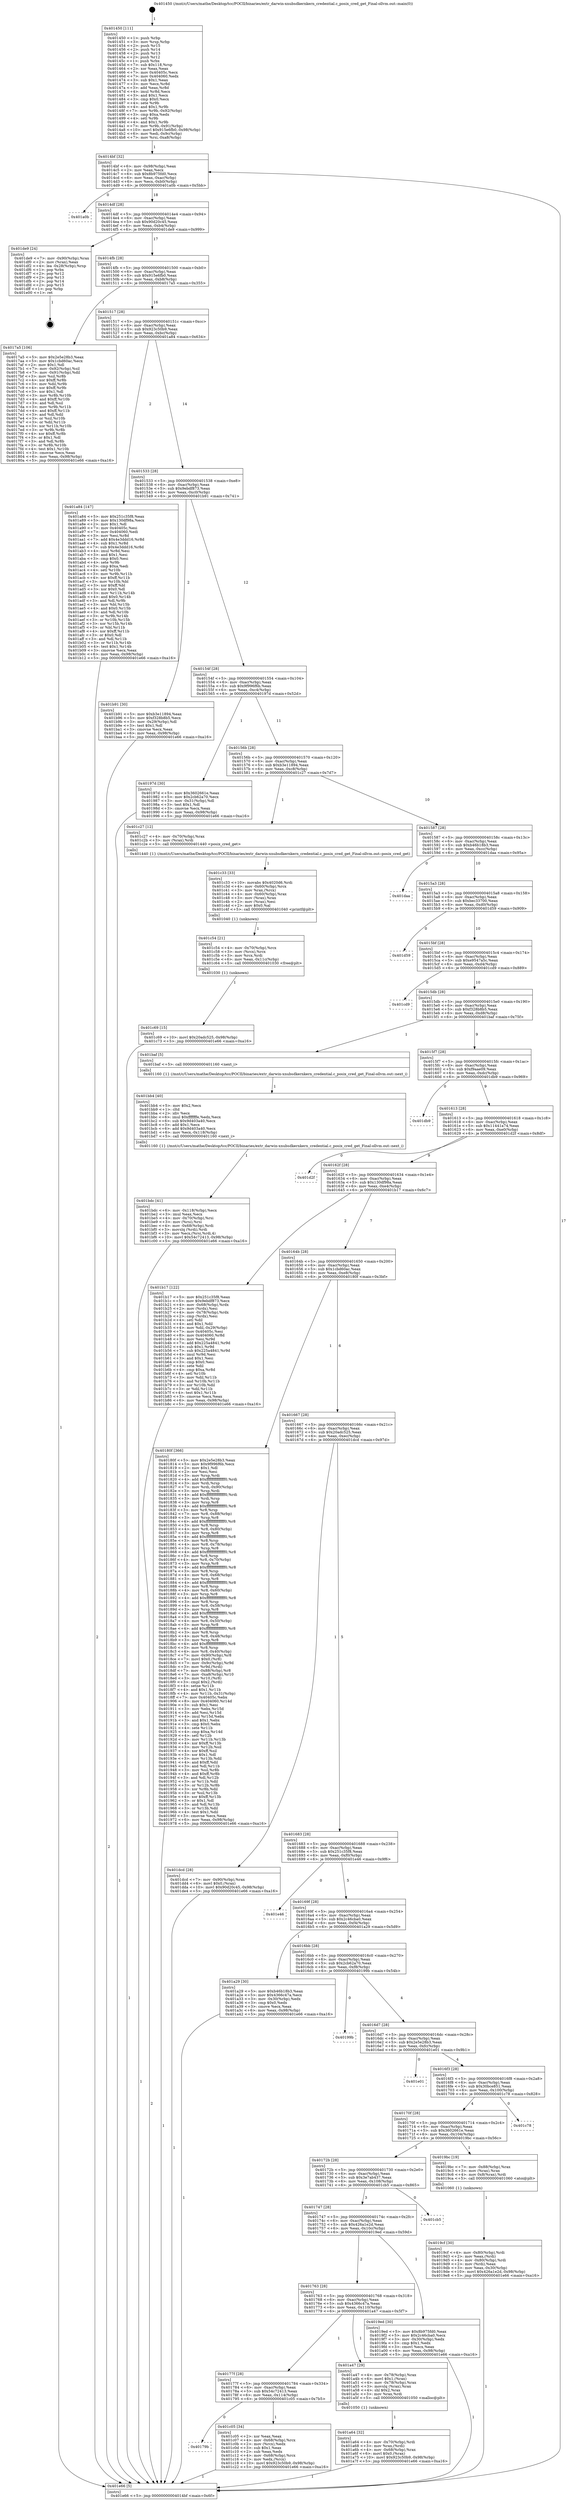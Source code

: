 digraph "0x401450" {
  label = "0x401450 (/mnt/c/Users/mathe/Desktop/tcc/POCII/binaries/extr_darwin-xnubsdkernkern_credential.c_posix_cred_get_Final-ollvm.out::main(0))"
  labelloc = "t"
  node[shape=record]

  Entry [label="",width=0.3,height=0.3,shape=circle,fillcolor=black,style=filled]
  "0x4014bf" [label="{
     0x4014bf [32]\l
     | [instrs]\l
     &nbsp;&nbsp;0x4014bf \<+6\>: mov -0x98(%rbp),%eax\l
     &nbsp;&nbsp;0x4014c5 \<+2\>: mov %eax,%ecx\l
     &nbsp;&nbsp;0x4014c7 \<+6\>: sub $0x8b975fd0,%ecx\l
     &nbsp;&nbsp;0x4014cd \<+6\>: mov %eax,-0xac(%rbp)\l
     &nbsp;&nbsp;0x4014d3 \<+6\>: mov %ecx,-0xb0(%rbp)\l
     &nbsp;&nbsp;0x4014d9 \<+6\>: je 0000000000401a0b \<main+0x5bb\>\l
  }"]
  "0x401a0b" [label="{
     0x401a0b\l
  }", style=dashed]
  "0x4014df" [label="{
     0x4014df [28]\l
     | [instrs]\l
     &nbsp;&nbsp;0x4014df \<+5\>: jmp 00000000004014e4 \<main+0x94\>\l
     &nbsp;&nbsp;0x4014e4 \<+6\>: mov -0xac(%rbp),%eax\l
     &nbsp;&nbsp;0x4014ea \<+5\>: sub $0x90d20c45,%eax\l
     &nbsp;&nbsp;0x4014ef \<+6\>: mov %eax,-0xb4(%rbp)\l
     &nbsp;&nbsp;0x4014f5 \<+6\>: je 0000000000401de9 \<main+0x999\>\l
  }"]
  Exit [label="",width=0.3,height=0.3,shape=circle,fillcolor=black,style=filled,peripheries=2]
  "0x401de9" [label="{
     0x401de9 [24]\l
     | [instrs]\l
     &nbsp;&nbsp;0x401de9 \<+7\>: mov -0x90(%rbp),%rax\l
     &nbsp;&nbsp;0x401df0 \<+2\>: mov (%rax),%eax\l
     &nbsp;&nbsp;0x401df2 \<+4\>: lea -0x28(%rbp),%rsp\l
     &nbsp;&nbsp;0x401df6 \<+1\>: pop %rbx\l
     &nbsp;&nbsp;0x401df7 \<+2\>: pop %r12\l
     &nbsp;&nbsp;0x401df9 \<+2\>: pop %r13\l
     &nbsp;&nbsp;0x401dfb \<+2\>: pop %r14\l
     &nbsp;&nbsp;0x401dfd \<+2\>: pop %r15\l
     &nbsp;&nbsp;0x401dff \<+1\>: pop %rbp\l
     &nbsp;&nbsp;0x401e00 \<+1\>: ret\l
  }"]
  "0x4014fb" [label="{
     0x4014fb [28]\l
     | [instrs]\l
     &nbsp;&nbsp;0x4014fb \<+5\>: jmp 0000000000401500 \<main+0xb0\>\l
     &nbsp;&nbsp;0x401500 \<+6\>: mov -0xac(%rbp),%eax\l
     &nbsp;&nbsp;0x401506 \<+5\>: sub $0x915e6fb0,%eax\l
     &nbsp;&nbsp;0x40150b \<+6\>: mov %eax,-0xb8(%rbp)\l
     &nbsp;&nbsp;0x401511 \<+6\>: je 00000000004017a5 \<main+0x355\>\l
  }"]
  "0x401c69" [label="{
     0x401c69 [15]\l
     | [instrs]\l
     &nbsp;&nbsp;0x401c69 \<+10\>: movl $0x20adc525,-0x98(%rbp)\l
     &nbsp;&nbsp;0x401c73 \<+5\>: jmp 0000000000401e66 \<main+0xa16\>\l
  }"]
  "0x4017a5" [label="{
     0x4017a5 [106]\l
     | [instrs]\l
     &nbsp;&nbsp;0x4017a5 \<+5\>: mov $0x2e5e28b3,%eax\l
     &nbsp;&nbsp;0x4017aa \<+5\>: mov $0x1cbd60ac,%ecx\l
     &nbsp;&nbsp;0x4017af \<+2\>: mov $0x1,%dl\l
     &nbsp;&nbsp;0x4017b1 \<+7\>: mov -0x92(%rbp),%sil\l
     &nbsp;&nbsp;0x4017b8 \<+7\>: mov -0x91(%rbp),%dil\l
     &nbsp;&nbsp;0x4017bf \<+3\>: mov %sil,%r8b\l
     &nbsp;&nbsp;0x4017c2 \<+4\>: xor $0xff,%r8b\l
     &nbsp;&nbsp;0x4017c6 \<+3\>: mov %dil,%r9b\l
     &nbsp;&nbsp;0x4017c9 \<+4\>: xor $0xff,%r9b\l
     &nbsp;&nbsp;0x4017cd \<+3\>: xor $0x1,%dl\l
     &nbsp;&nbsp;0x4017d0 \<+3\>: mov %r8b,%r10b\l
     &nbsp;&nbsp;0x4017d3 \<+4\>: and $0xff,%r10b\l
     &nbsp;&nbsp;0x4017d7 \<+3\>: and %dl,%sil\l
     &nbsp;&nbsp;0x4017da \<+3\>: mov %r9b,%r11b\l
     &nbsp;&nbsp;0x4017dd \<+4\>: and $0xff,%r11b\l
     &nbsp;&nbsp;0x4017e1 \<+3\>: and %dl,%dil\l
     &nbsp;&nbsp;0x4017e4 \<+3\>: or %sil,%r10b\l
     &nbsp;&nbsp;0x4017e7 \<+3\>: or %dil,%r11b\l
     &nbsp;&nbsp;0x4017ea \<+3\>: xor %r11b,%r10b\l
     &nbsp;&nbsp;0x4017ed \<+3\>: or %r9b,%r8b\l
     &nbsp;&nbsp;0x4017f0 \<+4\>: xor $0xff,%r8b\l
     &nbsp;&nbsp;0x4017f4 \<+3\>: or $0x1,%dl\l
     &nbsp;&nbsp;0x4017f7 \<+3\>: and %dl,%r8b\l
     &nbsp;&nbsp;0x4017fa \<+3\>: or %r8b,%r10b\l
     &nbsp;&nbsp;0x4017fd \<+4\>: test $0x1,%r10b\l
     &nbsp;&nbsp;0x401801 \<+3\>: cmovne %ecx,%eax\l
     &nbsp;&nbsp;0x401804 \<+6\>: mov %eax,-0x98(%rbp)\l
     &nbsp;&nbsp;0x40180a \<+5\>: jmp 0000000000401e66 \<main+0xa16\>\l
  }"]
  "0x401517" [label="{
     0x401517 [28]\l
     | [instrs]\l
     &nbsp;&nbsp;0x401517 \<+5\>: jmp 000000000040151c \<main+0xcc\>\l
     &nbsp;&nbsp;0x40151c \<+6\>: mov -0xac(%rbp),%eax\l
     &nbsp;&nbsp;0x401522 \<+5\>: sub $0x923c50b9,%eax\l
     &nbsp;&nbsp;0x401527 \<+6\>: mov %eax,-0xbc(%rbp)\l
     &nbsp;&nbsp;0x40152d \<+6\>: je 0000000000401a84 \<main+0x634\>\l
  }"]
  "0x401e66" [label="{
     0x401e66 [5]\l
     | [instrs]\l
     &nbsp;&nbsp;0x401e66 \<+5\>: jmp 00000000004014bf \<main+0x6f\>\l
  }"]
  "0x401450" [label="{
     0x401450 [111]\l
     | [instrs]\l
     &nbsp;&nbsp;0x401450 \<+1\>: push %rbp\l
     &nbsp;&nbsp;0x401451 \<+3\>: mov %rsp,%rbp\l
     &nbsp;&nbsp;0x401454 \<+2\>: push %r15\l
     &nbsp;&nbsp;0x401456 \<+2\>: push %r14\l
     &nbsp;&nbsp;0x401458 \<+2\>: push %r13\l
     &nbsp;&nbsp;0x40145a \<+2\>: push %r12\l
     &nbsp;&nbsp;0x40145c \<+1\>: push %rbx\l
     &nbsp;&nbsp;0x40145d \<+7\>: sub $0x118,%rsp\l
     &nbsp;&nbsp;0x401464 \<+2\>: xor %eax,%eax\l
     &nbsp;&nbsp;0x401466 \<+7\>: mov 0x40405c,%ecx\l
     &nbsp;&nbsp;0x40146d \<+7\>: mov 0x404060,%edx\l
     &nbsp;&nbsp;0x401474 \<+3\>: sub $0x1,%eax\l
     &nbsp;&nbsp;0x401477 \<+3\>: mov %ecx,%r8d\l
     &nbsp;&nbsp;0x40147a \<+3\>: add %eax,%r8d\l
     &nbsp;&nbsp;0x40147d \<+4\>: imul %r8d,%ecx\l
     &nbsp;&nbsp;0x401481 \<+3\>: and $0x1,%ecx\l
     &nbsp;&nbsp;0x401484 \<+3\>: cmp $0x0,%ecx\l
     &nbsp;&nbsp;0x401487 \<+4\>: sete %r9b\l
     &nbsp;&nbsp;0x40148b \<+4\>: and $0x1,%r9b\l
     &nbsp;&nbsp;0x40148f \<+7\>: mov %r9b,-0x92(%rbp)\l
     &nbsp;&nbsp;0x401496 \<+3\>: cmp $0xa,%edx\l
     &nbsp;&nbsp;0x401499 \<+4\>: setl %r9b\l
     &nbsp;&nbsp;0x40149d \<+4\>: and $0x1,%r9b\l
     &nbsp;&nbsp;0x4014a1 \<+7\>: mov %r9b,-0x91(%rbp)\l
     &nbsp;&nbsp;0x4014a8 \<+10\>: movl $0x915e6fb0,-0x98(%rbp)\l
     &nbsp;&nbsp;0x4014b2 \<+6\>: mov %edi,-0x9c(%rbp)\l
     &nbsp;&nbsp;0x4014b8 \<+7\>: mov %rsi,-0xa8(%rbp)\l
  }"]
  "0x401c54" [label="{
     0x401c54 [21]\l
     | [instrs]\l
     &nbsp;&nbsp;0x401c54 \<+4\>: mov -0x70(%rbp),%rcx\l
     &nbsp;&nbsp;0x401c58 \<+3\>: mov (%rcx),%rcx\l
     &nbsp;&nbsp;0x401c5b \<+3\>: mov %rcx,%rdi\l
     &nbsp;&nbsp;0x401c5e \<+6\>: mov %eax,-0x11c(%rbp)\l
     &nbsp;&nbsp;0x401c64 \<+5\>: call 0000000000401030 \<free@plt\>\l
     | [calls]\l
     &nbsp;&nbsp;0x401030 \{1\} (unknown)\l
  }"]
  "0x401a84" [label="{
     0x401a84 [147]\l
     | [instrs]\l
     &nbsp;&nbsp;0x401a84 \<+5\>: mov $0x251c35f8,%eax\l
     &nbsp;&nbsp;0x401a89 \<+5\>: mov $0x130df98a,%ecx\l
     &nbsp;&nbsp;0x401a8e \<+2\>: mov $0x1,%dl\l
     &nbsp;&nbsp;0x401a90 \<+7\>: mov 0x40405c,%esi\l
     &nbsp;&nbsp;0x401a97 \<+7\>: mov 0x404060,%edi\l
     &nbsp;&nbsp;0x401a9e \<+3\>: mov %esi,%r8d\l
     &nbsp;&nbsp;0x401aa1 \<+7\>: add $0x4e3ddd16,%r8d\l
     &nbsp;&nbsp;0x401aa8 \<+4\>: sub $0x1,%r8d\l
     &nbsp;&nbsp;0x401aac \<+7\>: sub $0x4e3ddd16,%r8d\l
     &nbsp;&nbsp;0x401ab3 \<+4\>: imul %r8d,%esi\l
     &nbsp;&nbsp;0x401ab7 \<+3\>: and $0x1,%esi\l
     &nbsp;&nbsp;0x401aba \<+3\>: cmp $0x0,%esi\l
     &nbsp;&nbsp;0x401abd \<+4\>: sete %r9b\l
     &nbsp;&nbsp;0x401ac1 \<+3\>: cmp $0xa,%edi\l
     &nbsp;&nbsp;0x401ac4 \<+4\>: setl %r10b\l
     &nbsp;&nbsp;0x401ac8 \<+3\>: mov %r9b,%r11b\l
     &nbsp;&nbsp;0x401acb \<+4\>: xor $0xff,%r11b\l
     &nbsp;&nbsp;0x401acf \<+3\>: mov %r10b,%bl\l
     &nbsp;&nbsp;0x401ad2 \<+3\>: xor $0xff,%bl\l
     &nbsp;&nbsp;0x401ad5 \<+3\>: xor $0x0,%dl\l
     &nbsp;&nbsp;0x401ad8 \<+3\>: mov %r11b,%r14b\l
     &nbsp;&nbsp;0x401adb \<+4\>: and $0x0,%r14b\l
     &nbsp;&nbsp;0x401adf \<+3\>: and %dl,%r9b\l
     &nbsp;&nbsp;0x401ae2 \<+3\>: mov %bl,%r15b\l
     &nbsp;&nbsp;0x401ae5 \<+4\>: and $0x0,%r15b\l
     &nbsp;&nbsp;0x401ae9 \<+3\>: and %dl,%r10b\l
     &nbsp;&nbsp;0x401aec \<+3\>: or %r9b,%r14b\l
     &nbsp;&nbsp;0x401aef \<+3\>: or %r10b,%r15b\l
     &nbsp;&nbsp;0x401af2 \<+3\>: xor %r15b,%r14b\l
     &nbsp;&nbsp;0x401af5 \<+3\>: or %bl,%r11b\l
     &nbsp;&nbsp;0x401af8 \<+4\>: xor $0xff,%r11b\l
     &nbsp;&nbsp;0x401afc \<+3\>: or $0x0,%dl\l
     &nbsp;&nbsp;0x401aff \<+3\>: and %dl,%r11b\l
     &nbsp;&nbsp;0x401b02 \<+3\>: or %r11b,%r14b\l
     &nbsp;&nbsp;0x401b05 \<+4\>: test $0x1,%r14b\l
     &nbsp;&nbsp;0x401b09 \<+3\>: cmovne %ecx,%eax\l
     &nbsp;&nbsp;0x401b0c \<+6\>: mov %eax,-0x98(%rbp)\l
     &nbsp;&nbsp;0x401b12 \<+5\>: jmp 0000000000401e66 \<main+0xa16\>\l
  }"]
  "0x401533" [label="{
     0x401533 [28]\l
     | [instrs]\l
     &nbsp;&nbsp;0x401533 \<+5\>: jmp 0000000000401538 \<main+0xe8\>\l
     &nbsp;&nbsp;0x401538 \<+6\>: mov -0xac(%rbp),%eax\l
     &nbsp;&nbsp;0x40153e \<+5\>: sub $0x9ebdf873,%eax\l
     &nbsp;&nbsp;0x401543 \<+6\>: mov %eax,-0xc0(%rbp)\l
     &nbsp;&nbsp;0x401549 \<+6\>: je 0000000000401b91 \<main+0x741\>\l
  }"]
  "0x401c33" [label="{
     0x401c33 [33]\l
     | [instrs]\l
     &nbsp;&nbsp;0x401c33 \<+10\>: movabs $0x4020d6,%rdi\l
     &nbsp;&nbsp;0x401c3d \<+4\>: mov -0x60(%rbp),%rcx\l
     &nbsp;&nbsp;0x401c41 \<+3\>: mov %rax,(%rcx)\l
     &nbsp;&nbsp;0x401c44 \<+4\>: mov -0x60(%rbp),%rax\l
     &nbsp;&nbsp;0x401c48 \<+3\>: mov (%rax),%rax\l
     &nbsp;&nbsp;0x401c4b \<+2\>: mov (%rax),%esi\l
     &nbsp;&nbsp;0x401c4d \<+2\>: mov $0x0,%al\l
     &nbsp;&nbsp;0x401c4f \<+5\>: call 0000000000401040 \<printf@plt\>\l
     | [calls]\l
     &nbsp;&nbsp;0x401040 \{1\} (unknown)\l
  }"]
  "0x401b91" [label="{
     0x401b91 [30]\l
     | [instrs]\l
     &nbsp;&nbsp;0x401b91 \<+5\>: mov $0xb3e11894,%eax\l
     &nbsp;&nbsp;0x401b96 \<+5\>: mov $0xf328b8b5,%ecx\l
     &nbsp;&nbsp;0x401b9b \<+3\>: mov -0x29(%rbp),%dl\l
     &nbsp;&nbsp;0x401b9e \<+3\>: test $0x1,%dl\l
     &nbsp;&nbsp;0x401ba1 \<+3\>: cmovne %ecx,%eax\l
     &nbsp;&nbsp;0x401ba4 \<+6\>: mov %eax,-0x98(%rbp)\l
     &nbsp;&nbsp;0x401baa \<+5\>: jmp 0000000000401e66 \<main+0xa16\>\l
  }"]
  "0x40154f" [label="{
     0x40154f [28]\l
     | [instrs]\l
     &nbsp;&nbsp;0x40154f \<+5\>: jmp 0000000000401554 \<main+0x104\>\l
     &nbsp;&nbsp;0x401554 \<+6\>: mov -0xac(%rbp),%eax\l
     &nbsp;&nbsp;0x40155a \<+5\>: sub $0x9f996f6b,%eax\l
     &nbsp;&nbsp;0x40155f \<+6\>: mov %eax,-0xc4(%rbp)\l
     &nbsp;&nbsp;0x401565 \<+6\>: je 000000000040197d \<main+0x52d\>\l
  }"]
  "0x40179b" [label="{
     0x40179b\l
  }", style=dashed]
  "0x40197d" [label="{
     0x40197d [30]\l
     | [instrs]\l
     &nbsp;&nbsp;0x40197d \<+5\>: mov $0x3602661e,%eax\l
     &nbsp;&nbsp;0x401982 \<+5\>: mov $0x2cb62a70,%ecx\l
     &nbsp;&nbsp;0x401987 \<+3\>: mov -0x31(%rbp),%dl\l
     &nbsp;&nbsp;0x40198a \<+3\>: test $0x1,%dl\l
     &nbsp;&nbsp;0x40198d \<+3\>: cmovne %ecx,%eax\l
     &nbsp;&nbsp;0x401990 \<+6\>: mov %eax,-0x98(%rbp)\l
     &nbsp;&nbsp;0x401996 \<+5\>: jmp 0000000000401e66 \<main+0xa16\>\l
  }"]
  "0x40156b" [label="{
     0x40156b [28]\l
     | [instrs]\l
     &nbsp;&nbsp;0x40156b \<+5\>: jmp 0000000000401570 \<main+0x120\>\l
     &nbsp;&nbsp;0x401570 \<+6\>: mov -0xac(%rbp),%eax\l
     &nbsp;&nbsp;0x401576 \<+5\>: sub $0xb3e11894,%eax\l
     &nbsp;&nbsp;0x40157b \<+6\>: mov %eax,-0xc8(%rbp)\l
     &nbsp;&nbsp;0x401581 \<+6\>: je 0000000000401c27 \<main+0x7d7\>\l
  }"]
  "0x401c05" [label="{
     0x401c05 [34]\l
     | [instrs]\l
     &nbsp;&nbsp;0x401c05 \<+2\>: xor %eax,%eax\l
     &nbsp;&nbsp;0x401c07 \<+4\>: mov -0x68(%rbp),%rcx\l
     &nbsp;&nbsp;0x401c0b \<+2\>: mov (%rcx),%edx\l
     &nbsp;&nbsp;0x401c0d \<+3\>: sub $0x1,%eax\l
     &nbsp;&nbsp;0x401c10 \<+2\>: sub %eax,%edx\l
     &nbsp;&nbsp;0x401c12 \<+4\>: mov -0x68(%rbp),%rcx\l
     &nbsp;&nbsp;0x401c16 \<+2\>: mov %edx,(%rcx)\l
     &nbsp;&nbsp;0x401c18 \<+10\>: movl $0x923c50b9,-0x98(%rbp)\l
     &nbsp;&nbsp;0x401c22 \<+5\>: jmp 0000000000401e66 \<main+0xa16\>\l
  }"]
  "0x401c27" [label="{
     0x401c27 [12]\l
     | [instrs]\l
     &nbsp;&nbsp;0x401c27 \<+4\>: mov -0x70(%rbp),%rax\l
     &nbsp;&nbsp;0x401c2b \<+3\>: mov (%rax),%rdi\l
     &nbsp;&nbsp;0x401c2e \<+5\>: call 0000000000401440 \<posix_cred_get\>\l
     | [calls]\l
     &nbsp;&nbsp;0x401440 \{1\} (/mnt/c/Users/mathe/Desktop/tcc/POCII/binaries/extr_darwin-xnubsdkernkern_credential.c_posix_cred_get_Final-ollvm.out::posix_cred_get)\l
  }"]
  "0x401587" [label="{
     0x401587 [28]\l
     | [instrs]\l
     &nbsp;&nbsp;0x401587 \<+5\>: jmp 000000000040158c \<main+0x13c\>\l
     &nbsp;&nbsp;0x40158c \<+6\>: mov -0xac(%rbp),%eax\l
     &nbsp;&nbsp;0x401592 \<+5\>: sub $0xb46b18b3,%eax\l
     &nbsp;&nbsp;0x401597 \<+6\>: mov %eax,-0xcc(%rbp)\l
     &nbsp;&nbsp;0x40159d \<+6\>: je 0000000000401daa \<main+0x95a\>\l
  }"]
  "0x401bdc" [label="{
     0x401bdc [41]\l
     | [instrs]\l
     &nbsp;&nbsp;0x401bdc \<+6\>: mov -0x118(%rbp),%ecx\l
     &nbsp;&nbsp;0x401be2 \<+3\>: imul %eax,%ecx\l
     &nbsp;&nbsp;0x401be5 \<+4\>: mov -0x70(%rbp),%rsi\l
     &nbsp;&nbsp;0x401be9 \<+3\>: mov (%rsi),%rsi\l
     &nbsp;&nbsp;0x401bec \<+4\>: mov -0x68(%rbp),%rdi\l
     &nbsp;&nbsp;0x401bf0 \<+3\>: movslq (%rdi),%rdi\l
     &nbsp;&nbsp;0x401bf3 \<+3\>: mov %ecx,(%rsi,%rdi,4)\l
     &nbsp;&nbsp;0x401bf6 \<+10\>: movl $0x54c72413,-0x98(%rbp)\l
     &nbsp;&nbsp;0x401c00 \<+5\>: jmp 0000000000401e66 \<main+0xa16\>\l
  }"]
  "0x401daa" [label="{
     0x401daa\l
  }", style=dashed]
  "0x4015a3" [label="{
     0x4015a3 [28]\l
     | [instrs]\l
     &nbsp;&nbsp;0x4015a3 \<+5\>: jmp 00000000004015a8 \<main+0x158\>\l
     &nbsp;&nbsp;0x4015a8 \<+6\>: mov -0xac(%rbp),%eax\l
     &nbsp;&nbsp;0x4015ae \<+5\>: sub $0xbec33700,%eax\l
     &nbsp;&nbsp;0x4015b3 \<+6\>: mov %eax,-0xd0(%rbp)\l
     &nbsp;&nbsp;0x4015b9 \<+6\>: je 0000000000401d59 \<main+0x909\>\l
  }"]
  "0x401bb4" [label="{
     0x401bb4 [40]\l
     | [instrs]\l
     &nbsp;&nbsp;0x401bb4 \<+5\>: mov $0x2,%ecx\l
     &nbsp;&nbsp;0x401bb9 \<+1\>: cltd\l
     &nbsp;&nbsp;0x401bba \<+2\>: idiv %ecx\l
     &nbsp;&nbsp;0x401bbc \<+6\>: imul $0xfffffffe,%edx,%ecx\l
     &nbsp;&nbsp;0x401bc2 \<+6\>: sub $0x9d403a40,%ecx\l
     &nbsp;&nbsp;0x401bc8 \<+3\>: add $0x1,%ecx\l
     &nbsp;&nbsp;0x401bcb \<+6\>: add $0x9d403a40,%ecx\l
     &nbsp;&nbsp;0x401bd1 \<+6\>: mov %ecx,-0x118(%rbp)\l
     &nbsp;&nbsp;0x401bd7 \<+5\>: call 0000000000401160 \<next_i\>\l
     | [calls]\l
     &nbsp;&nbsp;0x401160 \{1\} (/mnt/c/Users/mathe/Desktop/tcc/POCII/binaries/extr_darwin-xnubsdkernkern_credential.c_posix_cred_get_Final-ollvm.out::next_i)\l
  }"]
  "0x401d59" [label="{
     0x401d59\l
  }", style=dashed]
  "0x4015bf" [label="{
     0x4015bf [28]\l
     | [instrs]\l
     &nbsp;&nbsp;0x4015bf \<+5\>: jmp 00000000004015c4 \<main+0x174\>\l
     &nbsp;&nbsp;0x4015c4 \<+6\>: mov -0xac(%rbp),%eax\l
     &nbsp;&nbsp;0x4015ca \<+5\>: sub $0xe9547a5c,%eax\l
     &nbsp;&nbsp;0x4015cf \<+6\>: mov %eax,-0xd4(%rbp)\l
     &nbsp;&nbsp;0x4015d5 \<+6\>: je 0000000000401cd9 \<main+0x889\>\l
  }"]
  "0x401a64" [label="{
     0x401a64 [32]\l
     | [instrs]\l
     &nbsp;&nbsp;0x401a64 \<+4\>: mov -0x70(%rbp),%rdi\l
     &nbsp;&nbsp;0x401a68 \<+3\>: mov %rax,(%rdi)\l
     &nbsp;&nbsp;0x401a6b \<+4\>: mov -0x68(%rbp),%rax\l
     &nbsp;&nbsp;0x401a6f \<+6\>: movl $0x0,(%rax)\l
     &nbsp;&nbsp;0x401a75 \<+10\>: movl $0x923c50b9,-0x98(%rbp)\l
     &nbsp;&nbsp;0x401a7f \<+5\>: jmp 0000000000401e66 \<main+0xa16\>\l
  }"]
  "0x401cd9" [label="{
     0x401cd9\l
  }", style=dashed]
  "0x4015db" [label="{
     0x4015db [28]\l
     | [instrs]\l
     &nbsp;&nbsp;0x4015db \<+5\>: jmp 00000000004015e0 \<main+0x190\>\l
     &nbsp;&nbsp;0x4015e0 \<+6\>: mov -0xac(%rbp),%eax\l
     &nbsp;&nbsp;0x4015e6 \<+5\>: sub $0xf328b8b5,%eax\l
     &nbsp;&nbsp;0x4015eb \<+6\>: mov %eax,-0xd8(%rbp)\l
     &nbsp;&nbsp;0x4015f1 \<+6\>: je 0000000000401baf \<main+0x75f\>\l
  }"]
  "0x40177f" [label="{
     0x40177f [28]\l
     | [instrs]\l
     &nbsp;&nbsp;0x40177f \<+5\>: jmp 0000000000401784 \<main+0x334\>\l
     &nbsp;&nbsp;0x401784 \<+6\>: mov -0xac(%rbp),%eax\l
     &nbsp;&nbsp;0x40178a \<+5\>: sub $0x54c72413,%eax\l
     &nbsp;&nbsp;0x40178f \<+6\>: mov %eax,-0x114(%rbp)\l
     &nbsp;&nbsp;0x401795 \<+6\>: je 0000000000401c05 \<main+0x7b5\>\l
  }"]
  "0x401baf" [label="{
     0x401baf [5]\l
     | [instrs]\l
     &nbsp;&nbsp;0x401baf \<+5\>: call 0000000000401160 \<next_i\>\l
     | [calls]\l
     &nbsp;&nbsp;0x401160 \{1\} (/mnt/c/Users/mathe/Desktop/tcc/POCII/binaries/extr_darwin-xnubsdkernkern_credential.c_posix_cred_get_Final-ollvm.out::next_i)\l
  }"]
  "0x4015f7" [label="{
     0x4015f7 [28]\l
     | [instrs]\l
     &nbsp;&nbsp;0x4015f7 \<+5\>: jmp 00000000004015fc \<main+0x1ac\>\l
     &nbsp;&nbsp;0x4015fc \<+6\>: mov -0xac(%rbp),%eax\l
     &nbsp;&nbsp;0x401602 \<+5\>: sub $0xf9aae09,%eax\l
     &nbsp;&nbsp;0x401607 \<+6\>: mov %eax,-0xdc(%rbp)\l
     &nbsp;&nbsp;0x40160d \<+6\>: je 0000000000401db9 \<main+0x969\>\l
  }"]
  "0x401a47" [label="{
     0x401a47 [29]\l
     | [instrs]\l
     &nbsp;&nbsp;0x401a47 \<+4\>: mov -0x78(%rbp),%rax\l
     &nbsp;&nbsp;0x401a4b \<+6\>: movl $0x1,(%rax)\l
     &nbsp;&nbsp;0x401a51 \<+4\>: mov -0x78(%rbp),%rax\l
     &nbsp;&nbsp;0x401a55 \<+3\>: movslq (%rax),%rax\l
     &nbsp;&nbsp;0x401a58 \<+4\>: shl $0x2,%rax\l
     &nbsp;&nbsp;0x401a5c \<+3\>: mov %rax,%rdi\l
     &nbsp;&nbsp;0x401a5f \<+5\>: call 0000000000401050 \<malloc@plt\>\l
     | [calls]\l
     &nbsp;&nbsp;0x401050 \{1\} (unknown)\l
  }"]
  "0x401db9" [label="{
     0x401db9\l
  }", style=dashed]
  "0x401613" [label="{
     0x401613 [28]\l
     | [instrs]\l
     &nbsp;&nbsp;0x401613 \<+5\>: jmp 0000000000401618 \<main+0x1c8\>\l
     &nbsp;&nbsp;0x401618 \<+6\>: mov -0xac(%rbp),%eax\l
     &nbsp;&nbsp;0x40161e \<+5\>: sub $0x11441a74,%eax\l
     &nbsp;&nbsp;0x401623 \<+6\>: mov %eax,-0xe0(%rbp)\l
     &nbsp;&nbsp;0x401629 \<+6\>: je 0000000000401d2f \<main+0x8df\>\l
  }"]
  "0x401763" [label="{
     0x401763 [28]\l
     | [instrs]\l
     &nbsp;&nbsp;0x401763 \<+5\>: jmp 0000000000401768 \<main+0x318\>\l
     &nbsp;&nbsp;0x401768 \<+6\>: mov -0xac(%rbp),%eax\l
     &nbsp;&nbsp;0x40176e \<+5\>: sub $0x4366c47a,%eax\l
     &nbsp;&nbsp;0x401773 \<+6\>: mov %eax,-0x110(%rbp)\l
     &nbsp;&nbsp;0x401779 \<+6\>: je 0000000000401a47 \<main+0x5f7\>\l
  }"]
  "0x401d2f" [label="{
     0x401d2f\l
  }", style=dashed]
  "0x40162f" [label="{
     0x40162f [28]\l
     | [instrs]\l
     &nbsp;&nbsp;0x40162f \<+5\>: jmp 0000000000401634 \<main+0x1e4\>\l
     &nbsp;&nbsp;0x401634 \<+6\>: mov -0xac(%rbp),%eax\l
     &nbsp;&nbsp;0x40163a \<+5\>: sub $0x130df98a,%eax\l
     &nbsp;&nbsp;0x40163f \<+6\>: mov %eax,-0xe4(%rbp)\l
     &nbsp;&nbsp;0x401645 \<+6\>: je 0000000000401b17 \<main+0x6c7\>\l
  }"]
  "0x4019ed" [label="{
     0x4019ed [30]\l
     | [instrs]\l
     &nbsp;&nbsp;0x4019ed \<+5\>: mov $0x8b975fd0,%eax\l
     &nbsp;&nbsp;0x4019f2 \<+5\>: mov $0x2c46cba0,%ecx\l
     &nbsp;&nbsp;0x4019f7 \<+3\>: mov -0x30(%rbp),%edx\l
     &nbsp;&nbsp;0x4019fa \<+3\>: cmp $0x1,%edx\l
     &nbsp;&nbsp;0x4019fd \<+3\>: cmovl %ecx,%eax\l
     &nbsp;&nbsp;0x401a00 \<+6\>: mov %eax,-0x98(%rbp)\l
     &nbsp;&nbsp;0x401a06 \<+5\>: jmp 0000000000401e66 \<main+0xa16\>\l
  }"]
  "0x401b17" [label="{
     0x401b17 [122]\l
     | [instrs]\l
     &nbsp;&nbsp;0x401b17 \<+5\>: mov $0x251c35f8,%eax\l
     &nbsp;&nbsp;0x401b1c \<+5\>: mov $0x9ebdf873,%ecx\l
     &nbsp;&nbsp;0x401b21 \<+4\>: mov -0x68(%rbp),%rdx\l
     &nbsp;&nbsp;0x401b25 \<+2\>: mov (%rdx),%esi\l
     &nbsp;&nbsp;0x401b27 \<+4\>: mov -0x78(%rbp),%rdx\l
     &nbsp;&nbsp;0x401b2b \<+2\>: cmp (%rdx),%esi\l
     &nbsp;&nbsp;0x401b2d \<+4\>: setl %dil\l
     &nbsp;&nbsp;0x401b31 \<+4\>: and $0x1,%dil\l
     &nbsp;&nbsp;0x401b35 \<+4\>: mov %dil,-0x29(%rbp)\l
     &nbsp;&nbsp;0x401b39 \<+7\>: mov 0x40405c,%esi\l
     &nbsp;&nbsp;0x401b40 \<+8\>: mov 0x404060,%r8d\l
     &nbsp;&nbsp;0x401b48 \<+3\>: mov %esi,%r9d\l
     &nbsp;&nbsp;0x401b4b \<+7\>: add $0x225a4841,%r9d\l
     &nbsp;&nbsp;0x401b52 \<+4\>: sub $0x1,%r9d\l
     &nbsp;&nbsp;0x401b56 \<+7\>: sub $0x225a4841,%r9d\l
     &nbsp;&nbsp;0x401b5d \<+4\>: imul %r9d,%esi\l
     &nbsp;&nbsp;0x401b61 \<+3\>: and $0x1,%esi\l
     &nbsp;&nbsp;0x401b64 \<+3\>: cmp $0x0,%esi\l
     &nbsp;&nbsp;0x401b67 \<+4\>: sete %dil\l
     &nbsp;&nbsp;0x401b6b \<+4\>: cmp $0xa,%r8d\l
     &nbsp;&nbsp;0x401b6f \<+4\>: setl %r10b\l
     &nbsp;&nbsp;0x401b73 \<+3\>: mov %dil,%r11b\l
     &nbsp;&nbsp;0x401b76 \<+3\>: and %r10b,%r11b\l
     &nbsp;&nbsp;0x401b79 \<+3\>: xor %r10b,%dil\l
     &nbsp;&nbsp;0x401b7c \<+3\>: or %dil,%r11b\l
     &nbsp;&nbsp;0x401b7f \<+4\>: test $0x1,%r11b\l
     &nbsp;&nbsp;0x401b83 \<+3\>: cmovne %ecx,%eax\l
     &nbsp;&nbsp;0x401b86 \<+6\>: mov %eax,-0x98(%rbp)\l
     &nbsp;&nbsp;0x401b8c \<+5\>: jmp 0000000000401e66 \<main+0xa16\>\l
  }"]
  "0x40164b" [label="{
     0x40164b [28]\l
     | [instrs]\l
     &nbsp;&nbsp;0x40164b \<+5\>: jmp 0000000000401650 \<main+0x200\>\l
     &nbsp;&nbsp;0x401650 \<+6\>: mov -0xac(%rbp),%eax\l
     &nbsp;&nbsp;0x401656 \<+5\>: sub $0x1cbd60ac,%eax\l
     &nbsp;&nbsp;0x40165b \<+6\>: mov %eax,-0xe8(%rbp)\l
     &nbsp;&nbsp;0x401661 \<+6\>: je 000000000040180f \<main+0x3bf\>\l
  }"]
  "0x401747" [label="{
     0x401747 [28]\l
     | [instrs]\l
     &nbsp;&nbsp;0x401747 \<+5\>: jmp 000000000040174c \<main+0x2fc\>\l
     &nbsp;&nbsp;0x40174c \<+6\>: mov -0xac(%rbp),%eax\l
     &nbsp;&nbsp;0x401752 \<+5\>: sub $0x426a1e2d,%eax\l
     &nbsp;&nbsp;0x401757 \<+6\>: mov %eax,-0x10c(%rbp)\l
     &nbsp;&nbsp;0x40175d \<+6\>: je 00000000004019ed \<main+0x59d\>\l
  }"]
  "0x40180f" [label="{
     0x40180f [366]\l
     | [instrs]\l
     &nbsp;&nbsp;0x40180f \<+5\>: mov $0x2e5e28b3,%eax\l
     &nbsp;&nbsp;0x401814 \<+5\>: mov $0x9f996f6b,%ecx\l
     &nbsp;&nbsp;0x401819 \<+2\>: mov $0x1,%dl\l
     &nbsp;&nbsp;0x40181b \<+2\>: xor %esi,%esi\l
     &nbsp;&nbsp;0x40181d \<+3\>: mov %rsp,%rdi\l
     &nbsp;&nbsp;0x401820 \<+4\>: add $0xfffffffffffffff0,%rdi\l
     &nbsp;&nbsp;0x401824 \<+3\>: mov %rdi,%rsp\l
     &nbsp;&nbsp;0x401827 \<+7\>: mov %rdi,-0x90(%rbp)\l
     &nbsp;&nbsp;0x40182e \<+3\>: mov %rsp,%rdi\l
     &nbsp;&nbsp;0x401831 \<+4\>: add $0xfffffffffffffff0,%rdi\l
     &nbsp;&nbsp;0x401835 \<+3\>: mov %rdi,%rsp\l
     &nbsp;&nbsp;0x401838 \<+3\>: mov %rsp,%r8\l
     &nbsp;&nbsp;0x40183b \<+4\>: add $0xfffffffffffffff0,%r8\l
     &nbsp;&nbsp;0x40183f \<+3\>: mov %r8,%rsp\l
     &nbsp;&nbsp;0x401842 \<+7\>: mov %r8,-0x88(%rbp)\l
     &nbsp;&nbsp;0x401849 \<+3\>: mov %rsp,%r8\l
     &nbsp;&nbsp;0x40184c \<+4\>: add $0xfffffffffffffff0,%r8\l
     &nbsp;&nbsp;0x401850 \<+3\>: mov %r8,%rsp\l
     &nbsp;&nbsp;0x401853 \<+4\>: mov %r8,-0x80(%rbp)\l
     &nbsp;&nbsp;0x401857 \<+3\>: mov %rsp,%r8\l
     &nbsp;&nbsp;0x40185a \<+4\>: add $0xfffffffffffffff0,%r8\l
     &nbsp;&nbsp;0x40185e \<+3\>: mov %r8,%rsp\l
     &nbsp;&nbsp;0x401861 \<+4\>: mov %r8,-0x78(%rbp)\l
     &nbsp;&nbsp;0x401865 \<+3\>: mov %rsp,%r8\l
     &nbsp;&nbsp;0x401868 \<+4\>: add $0xfffffffffffffff0,%r8\l
     &nbsp;&nbsp;0x40186c \<+3\>: mov %r8,%rsp\l
     &nbsp;&nbsp;0x40186f \<+4\>: mov %r8,-0x70(%rbp)\l
     &nbsp;&nbsp;0x401873 \<+3\>: mov %rsp,%r8\l
     &nbsp;&nbsp;0x401876 \<+4\>: add $0xfffffffffffffff0,%r8\l
     &nbsp;&nbsp;0x40187a \<+3\>: mov %r8,%rsp\l
     &nbsp;&nbsp;0x40187d \<+4\>: mov %r8,-0x68(%rbp)\l
     &nbsp;&nbsp;0x401881 \<+3\>: mov %rsp,%r8\l
     &nbsp;&nbsp;0x401884 \<+4\>: add $0xfffffffffffffff0,%r8\l
     &nbsp;&nbsp;0x401888 \<+3\>: mov %r8,%rsp\l
     &nbsp;&nbsp;0x40188b \<+4\>: mov %r8,-0x60(%rbp)\l
     &nbsp;&nbsp;0x40188f \<+3\>: mov %rsp,%r8\l
     &nbsp;&nbsp;0x401892 \<+4\>: add $0xfffffffffffffff0,%r8\l
     &nbsp;&nbsp;0x401896 \<+3\>: mov %r8,%rsp\l
     &nbsp;&nbsp;0x401899 \<+4\>: mov %r8,-0x58(%rbp)\l
     &nbsp;&nbsp;0x40189d \<+3\>: mov %rsp,%r8\l
     &nbsp;&nbsp;0x4018a0 \<+4\>: add $0xfffffffffffffff0,%r8\l
     &nbsp;&nbsp;0x4018a4 \<+3\>: mov %r8,%rsp\l
     &nbsp;&nbsp;0x4018a7 \<+4\>: mov %r8,-0x50(%rbp)\l
     &nbsp;&nbsp;0x4018ab \<+3\>: mov %rsp,%r8\l
     &nbsp;&nbsp;0x4018ae \<+4\>: add $0xfffffffffffffff0,%r8\l
     &nbsp;&nbsp;0x4018b2 \<+3\>: mov %r8,%rsp\l
     &nbsp;&nbsp;0x4018b5 \<+4\>: mov %r8,-0x48(%rbp)\l
     &nbsp;&nbsp;0x4018b9 \<+3\>: mov %rsp,%r8\l
     &nbsp;&nbsp;0x4018bc \<+4\>: add $0xfffffffffffffff0,%r8\l
     &nbsp;&nbsp;0x4018c0 \<+3\>: mov %r8,%rsp\l
     &nbsp;&nbsp;0x4018c3 \<+4\>: mov %r8,-0x40(%rbp)\l
     &nbsp;&nbsp;0x4018c7 \<+7\>: mov -0x90(%rbp),%r8\l
     &nbsp;&nbsp;0x4018ce \<+7\>: movl $0x0,(%r8)\l
     &nbsp;&nbsp;0x4018d5 \<+7\>: mov -0x9c(%rbp),%r9d\l
     &nbsp;&nbsp;0x4018dc \<+3\>: mov %r9d,(%rdi)\l
     &nbsp;&nbsp;0x4018df \<+7\>: mov -0x88(%rbp),%r8\l
     &nbsp;&nbsp;0x4018e6 \<+7\>: mov -0xa8(%rbp),%r10\l
     &nbsp;&nbsp;0x4018ed \<+3\>: mov %r10,(%r8)\l
     &nbsp;&nbsp;0x4018f0 \<+3\>: cmpl $0x2,(%rdi)\l
     &nbsp;&nbsp;0x4018f3 \<+4\>: setne %r11b\l
     &nbsp;&nbsp;0x4018f7 \<+4\>: and $0x1,%r11b\l
     &nbsp;&nbsp;0x4018fb \<+4\>: mov %r11b,-0x31(%rbp)\l
     &nbsp;&nbsp;0x4018ff \<+7\>: mov 0x40405c,%ebx\l
     &nbsp;&nbsp;0x401906 \<+8\>: mov 0x404060,%r14d\l
     &nbsp;&nbsp;0x40190e \<+3\>: sub $0x1,%esi\l
     &nbsp;&nbsp;0x401911 \<+3\>: mov %ebx,%r15d\l
     &nbsp;&nbsp;0x401914 \<+3\>: add %esi,%r15d\l
     &nbsp;&nbsp;0x401917 \<+4\>: imul %r15d,%ebx\l
     &nbsp;&nbsp;0x40191b \<+3\>: and $0x1,%ebx\l
     &nbsp;&nbsp;0x40191e \<+3\>: cmp $0x0,%ebx\l
     &nbsp;&nbsp;0x401921 \<+4\>: sete %r11b\l
     &nbsp;&nbsp;0x401925 \<+4\>: cmp $0xa,%r14d\l
     &nbsp;&nbsp;0x401929 \<+4\>: setl %r12b\l
     &nbsp;&nbsp;0x40192d \<+3\>: mov %r11b,%r13b\l
     &nbsp;&nbsp;0x401930 \<+4\>: xor $0xff,%r13b\l
     &nbsp;&nbsp;0x401934 \<+3\>: mov %r12b,%sil\l
     &nbsp;&nbsp;0x401937 \<+4\>: xor $0xff,%sil\l
     &nbsp;&nbsp;0x40193b \<+3\>: xor $0x1,%dl\l
     &nbsp;&nbsp;0x40193e \<+3\>: mov %r13b,%dil\l
     &nbsp;&nbsp;0x401941 \<+4\>: and $0xff,%dil\l
     &nbsp;&nbsp;0x401945 \<+3\>: and %dl,%r11b\l
     &nbsp;&nbsp;0x401948 \<+3\>: mov %sil,%r8b\l
     &nbsp;&nbsp;0x40194b \<+4\>: and $0xff,%r8b\l
     &nbsp;&nbsp;0x40194f \<+3\>: and %dl,%r12b\l
     &nbsp;&nbsp;0x401952 \<+3\>: or %r11b,%dil\l
     &nbsp;&nbsp;0x401955 \<+3\>: or %r12b,%r8b\l
     &nbsp;&nbsp;0x401958 \<+3\>: xor %r8b,%dil\l
     &nbsp;&nbsp;0x40195b \<+3\>: or %sil,%r13b\l
     &nbsp;&nbsp;0x40195e \<+4\>: xor $0xff,%r13b\l
     &nbsp;&nbsp;0x401962 \<+3\>: or $0x1,%dl\l
     &nbsp;&nbsp;0x401965 \<+3\>: and %dl,%r13b\l
     &nbsp;&nbsp;0x401968 \<+3\>: or %r13b,%dil\l
     &nbsp;&nbsp;0x40196b \<+4\>: test $0x1,%dil\l
     &nbsp;&nbsp;0x40196f \<+3\>: cmovne %ecx,%eax\l
     &nbsp;&nbsp;0x401972 \<+6\>: mov %eax,-0x98(%rbp)\l
     &nbsp;&nbsp;0x401978 \<+5\>: jmp 0000000000401e66 \<main+0xa16\>\l
  }"]
  "0x401667" [label="{
     0x401667 [28]\l
     | [instrs]\l
     &nbsp;&nbsp;0x401667 \<+5\>: jmp 000000000040166c \<main+0x21c\>\l
     &nbsp;&nbsp;0x40166c \<+6\>: mov -0xac(%rbp),%eax\l
     &nbsp;&nbsp;0x401672 \<+5\>: sub $0x20adc525,%eax\l
     &nbsp;&nbsp;0x401677 \<+6\>: mov %eax,-0xec(%rbp)\l
     &nbsp;&nbsp;0x40167d \<+6\>: je 0000000000401dcd \<main+0x97d\>\l
  }"]
  "0x401cb5" [label="{
     0x401cb5\l
  }", style=dashed]
  "0x4019cf" [label="{
     0x4019cf [30]\l
     | [instrs]\l
     &nbsp;&nbsp;0x4019cf \<+4\>: mov -0x80(%rbp),%rdi\l
     &nbsp;&nbsp;0x4019d3 \<+2\>: mov %eax,(%rdi)\l
     &nbsp;&nbsp;0x4019d5 \<+4\>: mov -0x80(%rbp),%rdi\l
     &nbsp;&nbsp;0x4019d9 \<+2\>: mov (%rdi),%eax\l
     &nbsp;&nbsp;0x4019db \<+3\>: mov %eax,-0x30(%rbp)\l
     &nbsp;&nbsp;0x4019de \<+10\>: movl $0x426a1e2d,-0x98(%rbp)\l
     &nbsp;&nbsp;0x4019e8 \<+5\>: jmp 0000000000401e66 \<main+0xa16\>\l
  }"]
  "0x401dcd" [label="{
     0x401dcd [28]\l
     | [instrs]\l
     &nbsp;&nbsp;0x401dcd \<+7\>: mov -0x90(%rbp),%rax\l
     &nbsp;&nbsp;0x401dd4 \<+6\>: movl $0x0,(%rax)\l
     &nbsp;&nbsp;0x401dda \<+10\>: movl $0x90d20c45,-0x98(%rbp)\l
     &nbsp;&nbsp;0x401de4 \<+5\>: jmp 0000000000401e66 \<main+0xa16\>\l
  }"]
  "0x401683" [label="{
     0x401683 [28]\l
     | [instrs]\l
     &nbsp;&nbsp;0x401683 \<+5\>: jmp 0000000000401688 \<main+0x238\>\l
     &nbsp;&nbsp;0x401688 \<+6\>: mov -0xac(%rbp),%eax\l
     &nbsp;&nbsp;0x40168e \<+5\>: sub $0x251c35f8,%eax\l
     &nbsp;&nbsp;0x401693 \<+6\>: mov %eax,-0xf0(%rbp)\l
     &nbsp;&nbsp;0x401699 \<+6\>: je 0000000000401e46 \<main+0x9f6\>\l
  }"]
  "0x40172b" [label="{
     0x40172b [28]\l
     | [instrs]\l
     &nbsp;&nbsp;0x40172b \<+5\>: jmp 0000000000401730 \<main+0x2e0\>\l
     &nbsp;&nbsp;0x401730 \<+6\>: mov -0xac(%rbp),%eax\l
     &nbsp;&nbsp;0x401736 \<+5\>: sub $0x3e7ab437,%eax\l
     &nbsp;&nbsp;0x40173b \<+6\>: mov %eax,-0x108(%rbp)\l
     &nbsp;&nbsp;0x401741 \<+6\>: je 0000000000401cb5 \<main+0x865\>\l
  }"]
  "0x401e46" [label="{
     0x401e46\l
  }", style=dashed]
  "0x40169f" [label="{
     0x40169f [28]\l
     | [instrs]\l
     &nbsp;&nbsp;0x40169f \<+5\>: jmp 00000000004016a4 \<main+0x254\>\l
     &nbsp;&nbsp;0x4016a4 \<+6\>: mov -0xac(%rbp),%eax\l
     &nbsp;&nbsp;0x4016aa \<+5\>: sub $0x2c46cba0,%eax\l
     &nbsp;&nbsp;0x4016af \<+6\>: mov %eax,-0xf4(%rbp)\l
     &nbsp;&nbsp;0x4016b5 \<+6\>: je 0000000000401a29 \<main+0x5d9\>\l
  }"]
  "0x4019bc" [label="{
     0x4019bc [19]\l
     | [instrs]\l
     &nbsp;&nbsp;0x4019bc \<+7\>: mov -0x88(%rbp),%rax\l
     &nbsp;&nbsp;0x4019c3 \<+3\>: mov (%rax),%rax\l
     &nbsp;&nbsp;0x4019c6 \<+4\>: mov 0x8(%rax),%rdi\l
     &nbsp;&nbsp;0x4019ca \<+5\>: call 0000000000401060 \<atoi@plt\>\l
     | [calls]\l
     &nbsp;&nbsp;0x401060 \{1\} (unknown)\l
  }"]
  "0x401a29" [label="{
     0x401a29 [30]\l
     | [instrs]\l
     &nbsp;&nbsp;0x401a29 \<+5\>: mov $0xb46b18b3,%eax\l
     &nbsp;&nbsp;0x401a2e \<+5\>: mov $0x4366c47a,%ecx\l
     &nbsp;&nbsp;0x401a33 \<+3\>: mov -0x30(%rbp),%edx\l
     &nbsp;&nbsp;0x401a36 \<+3\>: cmp $0x0,%edx\l
     &nbsp;&nbsp;0x401a39 \<+3\>: cmove %ecx,%eax\l
     &nbsp;&nbsp;0x401a3c \<+6\>: mov %eax,-0x98(%rbp)\l
     &nbsp;&nbsp;0x401a42 \<+5\>: jmp 0000000000401e66 \<main+0xa16\>\l
  }"]
  "0x4016bb" [label="{
     0x4016bb [28]\l
     | [instrs]\l
     &nbsp;&nbsp;0x4016bb \<+5\>: jmp 00000000004016c0 \<main+0x270\>\l
     &nbsp;&nbsp;0x4016c0 \<+6\>: mov -0xac(%rbp),%eax\l
     &nbsp;&nbsp;0x4016c6 \<+5\>: sub $0x2cb62a70,%eax\l
     &nbsp;&nbsp;0x4016cb \<+6\>: mov %eax,-0xf8(%rbp)\l
     &nbsp;&nbsp;0x4016d1 \<+6\>: je 000000000040199b \<main+0x54b\>\l
  }"]
  "0x40170f" [label="{
     0x40170f [28]\l
     | [instrs]\l
     &nbsp;&nbsp;0x40170f \<+5\>: jmp 0000000000401714 \<main+0x2c4\>\l
     &nbsp;&nbsp;0x401714 \<+6\>: mov -0xac(%rbp),%eax\l
     &nbsp;&nbsp;0x40171a \<+5\>: sub $0x3602661e,%eax\l
     &nbsp;&nbsp;0x40171f \<+6\>: mov %eax,-0x104(%rbp)\l
     &nbsp;&nbsp;0x401725 \<+6\>: je 00000000004019bc \<main+0x56c\>\l
  }"]
  "0x40199b" [label="{
     0x40199b\l
  }", style=dashed]
  "0x4016d7" [label="{
     0x4016d7 [28]\l
     | [instrs]\l
     &nbsp;&nbsp;0x4016d7 \<+5\>: jmp 00000000004016dc \<main+0x28c\>\l
     &nbsp;&nbsp;0x4016dc \<+6\>: mov -0xac(%rbp),%eax\l
     &nbsp;&nbsp;0x4016e2 \<+5\>: sub $0x2e5e28b3,%eax\l
     &nbsp;&nbsp;0x4016e7 \<+6\>: mov %eax,-0xfc(%rbp)\l
     &nbsp;&nbsp;0x4016ed \<+6\>: je 0000000000401e01 \<main+0x9b1\>\l
  }"]
  "0x401c78" [label="{
     0x401c78\l
  }", style=dashed]
  "0x401e01" [label="{
     0x401e01\l
  }", style=dashed]
  "0x4016f3" [label="{
     0x4016f3 [28]\l
     | [instrs]\l
     &nbsp;&nbsp;0x4016f3 \<+5\>: jmp 00000000004016f8 \<main+0x2a8\>\l
     &nbsp;&nbsp;0x4016f8 \<+6\>: mov -0xac(%rbp),%eax\l
     &nbsp;&nbsp;0x4016fe \<+5\>: sub $0x30bce851,%eax\l
     &nbsp;&nbsp;0x401703 \<+6\>: mov %eax,-0x100(%rbp)\l
     &nbsp;&nbsp;0x401709 \<+6\>: je 0000000000401c78 \<main+0x828\>\l
  }"]
  Entry -> "0x401450" [label=" 1"]
  "0x4014bf" -> "0x401a0b" [label=" 0"]
  "0x4014bf" -> "0x4014df" [label=" 18"]
  "0x401de9" -> Exit [label=" 1"]
  "0x4014df" -> "0x401de9" [label=" 1"]
  "0x4014df" -> "0x4014fb" [label=" 17"]
  "0x401dcd" -> "0x401e66" [label=" 1"]
  "0x4014fb" -> "0x4017a5" [label=" 1"]
  "0x4014fb" -> "0x401517" [label=" 16"]
  "0x4017a5" -> "0x401e66" [label=" 1"]
  "0x401450" -> "0x4014bf" [label=" 1"]
  "0x401e66" -> "0x4014bf" [label=" 17"]
  "0x401c69" -> "0x401e66" [label=" 1"]
  "0x401517" -> "0x401a84" [label=" 2"]
  "0x401517" -> "0x401533" [label=" 14"]
  "0x401c54" -> "0x401c69" [label=" 1"]
  "0x401533" -> "0x401b91" [label=" 2"]
  "0x401533" -> "0x40154f" [label=" 12"]
  "0x401c33" -> "0x401c54" [label=" 1"]
  "0x40154f" -> "0x40197d" [label=" 1"]
  "0x40154f" -> "0x40156b" [label=" 11"]
  "0x401c27" -> "0x401c33" [label=" 1"]
  "0x40156b" -> "0x401c27" [label=" 1"]
  "0x40156b" -> "0x401587" [label=" 10"]
  "0x401c05" -> "0x401e66" [label=" 1"]
  "0x401587" -> "0x401daa" [label=" 0"]
  "0x401587" -> "0x4015a3" [label=" 10"]
  "0x40177f" -> "0x401c05" [label=" 1"]
  "0x4015a3" -> "0x401d59" [label=" 0"]
  "0x4015a3" -> "0x4015bf" [label=" 10"]
  "0x40177f" -> "0x40179b" [label=" 0"]
  "0x4015bf" -> "0x401cd9" [label=" 0"]
  "0x4015bf" -> "0x4015db" [label=" 10"]
  "0x401bdc" -> "0x401e66" [label=" 1"]
  "0x4015db" -> "0x401baf" [label=" 1"]
  "0x4015db" -> "0x4015f7" [label=" 9"]
  "0x401bb4" -> "0x401bdc" [label=" 1"]
  "0x4015f7" -> "0x401db9" [label=" 0"]
  "0x4015f7" -> "0x401613" [label=" 9"]
  "0x401baf" -> "0x401bb4" [label=" 1"]
  "0x401613" -> "0x401d2f" [label=" 0"]
  "0x401613" -> "0x40162f" [label=" 9"]
  "0x401b17" -> "0x401e66" [label=" 2"]
  "0x40162f" -> "0x401b17" [label=" 2"]
  "0x40162f" -> "0x40164b" [label=" 7"]
  "0x401a84" -> "0x401e66" [label=" 2"]
  "0x40164b" -> "0x40180f" [label=" 1"]
  "0x40164b" -> "0x401667" [label=" 6"]
  "0x401a47" -> "0x401a64" [label=" 1"]
  "0x40180f" -> "0x401e66" [label=" 1"]
  "0x40197d" -> "0x401e66" [label=" 1"]
  "0x401763" -> "0x40177f" [label=" 1"]
  "0x401667" -> "0x401dcd" [label=" 1"]
  "0x401667" -> "0x401683" [label=" 5"]
  "0x401b91" -> "0x401e66" [label=" 2"]
  "0x401683" -> "0x401e46" [label=" 0"]
  "0x401683" -> "0x40169f" [label=" 5"]
  "0x401a29" -> "0x401e66" [label=" 1"]
  "0x40169f" -> "0x401a29" [label=" 1"]
  "0x40169f" -> "0x4016bb" [label=" 4"]
  "0x4019ed" -> "0x401e66" [label=" 1"]
  "0x4016bb" -> "0x40199b" [label=" 0"]
  "0x4016bb" -> "0x4016d7" [label=" 4"]
  "0x401747" -> "0x4019ed" [label=" 1"]
  "0x4016d7" -> "0x401e01" [label=" 0"]
  "0x4016d7" -> "0x4016f3" [label=" 4"]
  "0x401a64" -> "0x401e66" [label=" 1"]
  "0x4016f3" -> "0x401c78" [label=" 0"]
  "0x4016f3" -> "0x40170f" [label=" 4"]
  "0x401747" -> "0x401763" [label=" 2"]
  "0x40170f" -> "0x4019bc" [label=" 1"]
  "0x40170f" -> "0x40172b" [label=" 3"]
  "0x4019bc" -> "0x4019cf" [label=" 1"]
  "0x4019cf" -> "0x401e66" [label=" 1"]
  "0x401763" -> "0x401a47" [label=" 1"]
  "0x40172b" -> "0x401cb5" [label=" 0"]
  "0x40172b" -> "0x401747" [label=" 3"]
}
